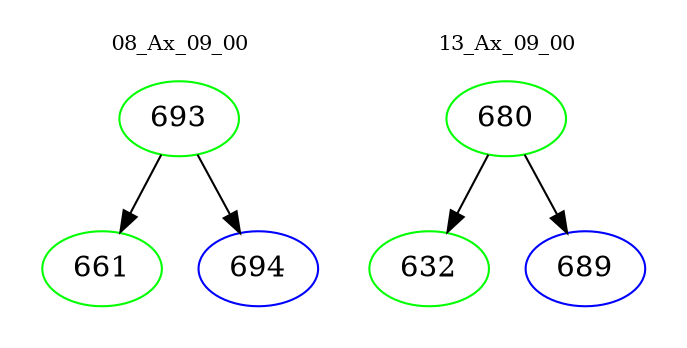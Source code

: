 digraph{
subgraph cluster_0 {
color = white
label = "08_Ax_09_00";
fontsize=10;
T0_693 [label="693", color="green"]
T0_693 -> T0_661 [color="black"]
T0_661 [label="661", color="green"]
T0_693 -> T0_694 [color="black"]
T0_694 [label="694", color="blue"]
}
subgraph cluster_1 {
color = white
label = "13_Ax_09_00";
fontsize=10;
T1_680 [label="680", color="green"]
T1_680 -> T1_632 [color="black"]
T1_632 [label="632", color="green"]
T1_680 -> T1_689 [color="black"]
T1_689 [label="689", color="blue"]
}
}

